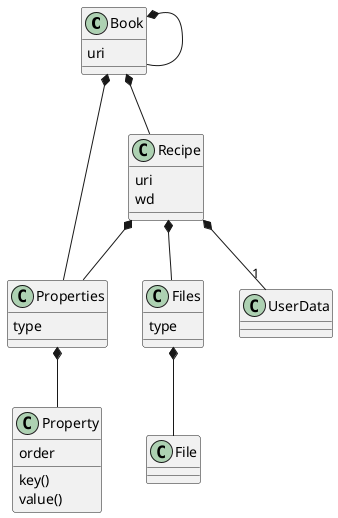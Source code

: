 @startuml
class Book
class Recipe
class Properties
class Property
class Files
class File
class UserData

Book *-- Book
Book *-- Recipe
Book *-- Properties
Book : uri

Recipe *-- Files
Recipe *-- Properties
Recipe *-- "1" UserData
Recipe : uri
Recipe : wd

Properties *-- Property
Properties : type

Property : order
Property : key()
Property : value()

Files *-- File
Files : type

@enduml
